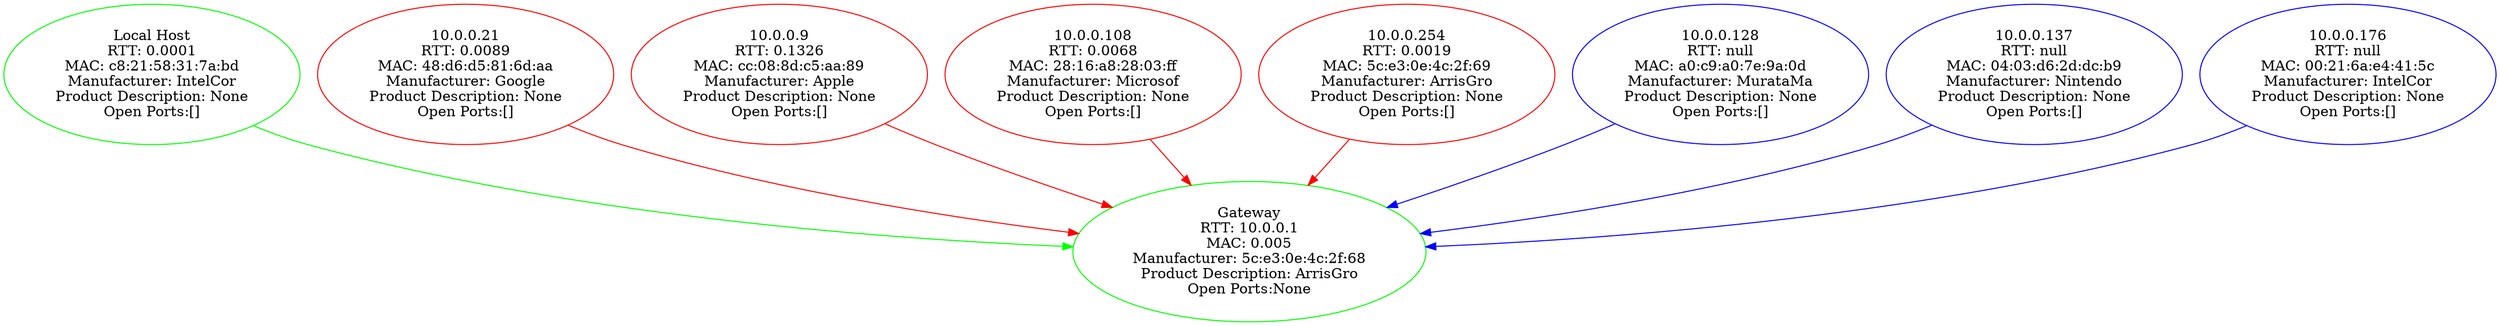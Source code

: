 // LAN Visualization
digraph {
	node [color=green]
	"10.0.0.1" [label="Gateway
RTT: 10.0.0.1
MAC: 0.005
Manufacturer: 5c:e3:0e:4c:2f:68
Product Description: ArrisGro
Open Ports:None"]
	node [color=red]
	edge [color=red]
	node [color=green]
	edge [color=green]
	"10.0.0.27" [label="Local Host
RTT: 0.0001
MAC: c8:21:58:31:7a:bd
Manufacturer: IntelCor
Product Description: None
Open Ports:[]"]
	"10.0.0.27" -> "10.0.0.1"
	node [color=red]
	edge [color=red]
	"10.0.0.21" [label="10.0.0.21
RTT: 0.0089
MAC: 48:d6:d5:81:6d:aa
Manufacturer: Google
Product Description: None
Open Ports:[]"]
	"10.0.0.21" -> "10.0.0.1"
	node [color=red]
	edge [color=red]
	"10.0.0.9" [label="10.0.0.9
RTT: 0.1326
MAC: cc:08:8d:c5:aa:89
Manufacturer: Apple
Product Description: None
Open Ports:[]"]
	"10.0.0.9" -> "10.0.0.1"
	node [color=red]
	edge [color=red]
	"10.0.0.108" [label="10.0.0.108
RTT: 0.0068
MAC: 28:16:a8:28:03:ff
Manufacturer: Microsof
Product Description: None
Open Ports:[]"]
	"10.0.0.108" -> "10.0.0.1"
	node [color=red]
	edge [color=red]
	"10.0.0.254" [label="10.0.0.254
RTT: 0.0019
MAC: 5c:e3:0e:4c:2f:69
Manufacturer: ArrisGro
Product Description: None
Open Ports:[]"]
	"10.0.0.254" -> "10.0.0.1"
	node [color=blue]
	edge [color=blue]
	"10.0.0.128" [label="10.0.0.128
RTT: null
MAC: a0:c9:a0:7e:9a:0d
Manufacturer: MurataMa
Product Description: None
Open Ports:[]"]
	"10.0.0.128" -> "10.0.0.1"
	node [color=blue]
	edge [color=blue]
	"10.0.0.137" [label="10.0.0.137
RTT: null
MAC: 04:03:d6:2d:dc:b9
Manufacturer: Nintendo
Product Description: None
Open Ports:[]"]
	"10.0.0.137" -> "10.0.0.1"
	node [color=blue]
	edge [color=blue]
	"10.0.0.176" [label="10.0.0.176
RTT: null
MAC: 00:21:6a:e4:41:5c
Manufacturer: IntelCor
Product Description: None
Open Ports:[]"]
	"10.0.0.176" -> "10.0.0.1"
}

